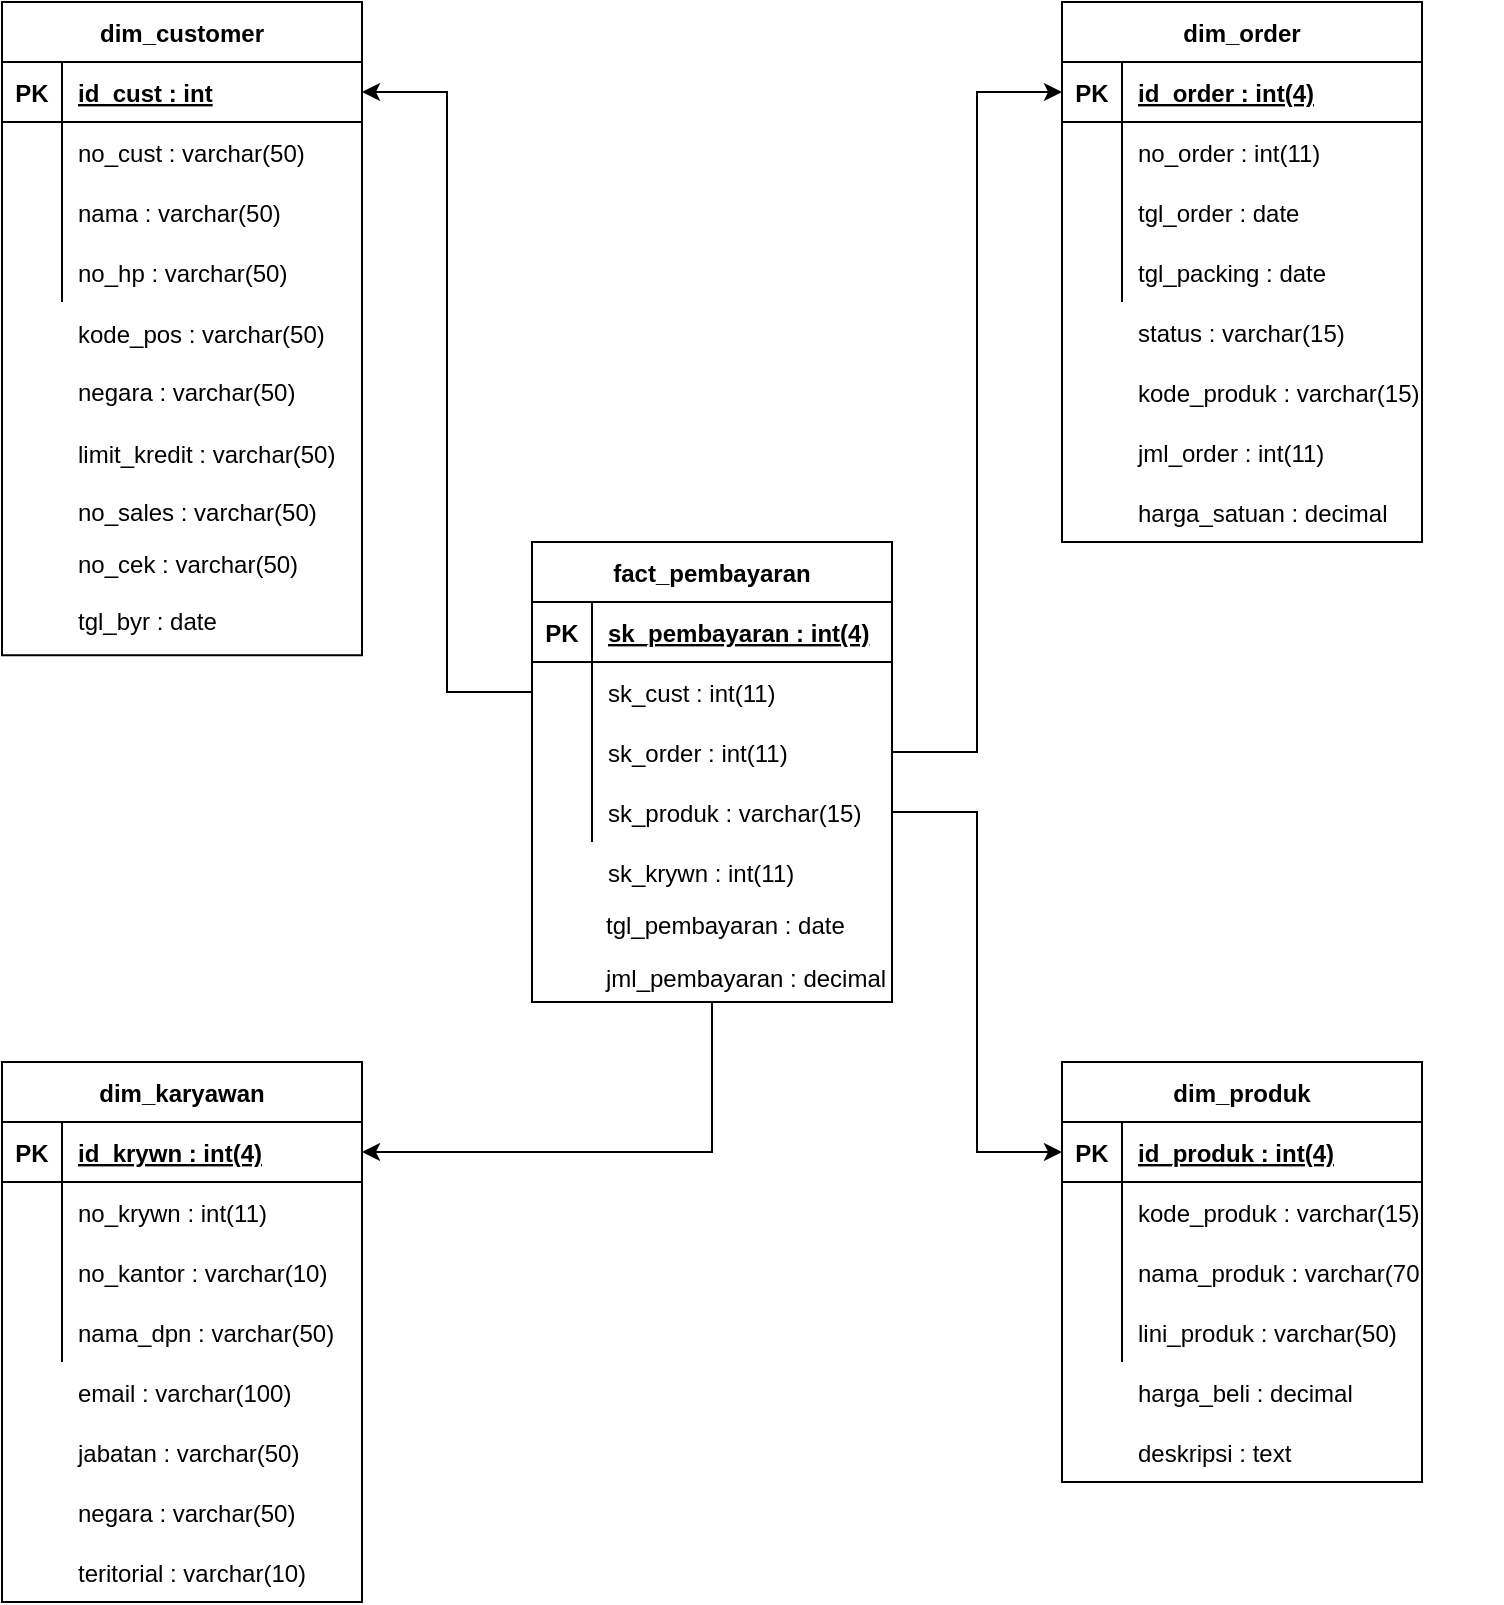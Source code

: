 <mxfile version="15.7.0" type="google"><diagram id="0jhctL92hQbwMoDAGvyy" name="Page-1"><mxGraphModel dx="269" dy="552" grid="1" gridSize="10" guides="1" tooltips="1" connect="1" arrows="1" fold="1" page="1" pageScale="1" pageWidth="850" pageHeight="1100" math="0" shadow="0"><root><mxCell id="0"/><mxCell id="1" parent="0"/><mxCell id="hMbnczB9zUDPTMXNgC9K-18" value="" style="group" parent="1" vertex="1" connectable="0"><mxGeometry x="70" y="30" width="180" height="350" as="geometry"/></mxCell><mxCell id="hMbnczB9zUDPTMXNgC9K-1" value="dim_customer" style="shape=table;startSize=30;container=1;collapsible=1;childLayout=tableLayout;fixedRows=1;rowLines=0;fontStyle=1;align=center;resizeLast=1;" parent="hMbnczB9zUDPTMXNgC9K-18" vertex="1"><mxGeometry width="180" height="326.667" as="geometry"/></mxCell><mxCell id="hMbnczB9zUDPTMXNgC9K-2" value="" style="shape=partialRectangle;collapsible=0;dropTarget=0;pointerEvents=0;fillColor=none;top=0;left=0;bottom=1;right=0;points=[[0,0.5],[1,0.5]];portConstraint=eastwest;" parent="hMbnczB9zUDPTMXNgC9K-1" vertex="1"><mxGeometry y="30" width="180" height="30" as="geometry"/></mxCell><mxCell id="hMbnczB9zUDPTMXNgC9K-3" value="PK" style="shape=partialRectangle;connectable=0;fillColor=none;top=0;left=0;bottom=0;right=0;fontStyle=1;overflow=hidden;" parent="hMbnczB9zUDPTMXNgC9K-2" vertex="1"><mxGeometry width="30" height="30" as="geometry"><mxRectangle width="30" height="30" as="alternateBounds"/></mxGeometry></mxCell><mxCell id="hMbnczB9zUDPTMXNgC9K-4" value="id_cust : int" style="shape=partialRectangle;connectable=0;fillColor=none;top=0;left=0;bottom=0;right=0;align=left;spacingLeft=6;fontStyle=5;overflow=hidden;" parent="hMbnczB9zUDPTMXNgC9K-2" vertex="1"><mxGeometry x="30" width="150" height="30" as="geometry"><mxRectangle width="150" height="30" as="alternateBounds"/></mxGeometry></mxCell><mxCell id="hMbnczB9zUDPTMXNgC9K-5" value="" style="shape=partialRectangle;collapsible=0;dropTarget=0;pointerEvents=0;fillColor=none;top=0;left=0;bottom=0;right=0;points=[[0,0.5],[1,0.5]];portConstraint=eastwest;" parent="hMbnczB9zUDPTMXNgC9K-1" vertex="1"><mxGeometry y="60" width="180" height="30" as="geometry"/></mxCell><mxCell id="hMbnczB9zUDPTMXNgC9K-6" value="" style="shape=partialRectangle;connectable=0;fillColor=none;top=0;left=0;bottom=0;right=0;editable=1;overflow=hidden;" parent="hMbnczB9zUDPTMXNgC9K-5" vertex="1"><mxGeometry width="30" height="30" as="geometry"><mxRectangle width="30" height="30" as="alternateBounds"/></mxGeometry></mxCell><mxCell id="hMbnczB9zUDPTMXNgC9K-7" value="no_cust : varchar(50)" style="shape=partialRectangle;connectable=0;fillColor=none;top=0;left=0;bottom=0;right=0;align=left;spacingLeft=6;overflow=hidden;" parent="hMbnczB9zUDPTMXNgC9K-5" vertex="1"><mxGeometry x="30" width="150" height="30" as="geometry"><mxRectangle width="150" height="30" as="alternateBounds"/></mxGeometry></mxCell><mxCell id="hMbnczB9zUDPTMXNgC9K-8" value="" style="shape=partialRectangle;collapsible=0;dropTarget=0;pointerEvents=0;fillColor=none;top=0;left=0;bottom=0;right=0;points=[[0,0.5],[1,0.5]];portConstraint=eastwest;" parent="hMbnczB9zUDPTMXNgC9K-1" vertex="1"><mxGeometry y="90" width="180" height="30" as="geometry"/></mxCell><mxCell id="hMbnczB9zUDPTMXNgC9K-9" value="" style="shape=partialRectangle;connectable=0;fillColor=none;top=0;left=0;bottom=0;right=0;editable=1;overflow=hidden;" parent="hMbnczB9zUDPTMXNgC9K-8" vertex="1"><mxGeometry width="30" height="30" as="geometry"><mxRectangle width="30" height="30" as="alternateBounds"/></mxGeometry></mxCell><mxCell id="hMbnczB9zUDPTMXNgC9K-10" value="nama : varchar(50)" style="shape=partialRectangle;connectable=0;fillColor=none;top=0;left=0;bottom=0;right=0;align=left;spacingLeft=6;overflow=hidden;" parent="hMbnczB9zUDPTMXNgC9K-8" vertex="1"><mxGeometry x="30" width="150" height="30" as="geometry"><mxRectangle width="150" height="30" as="alternateBounds"/></mxGeometry></mxCell><mxCell id="hMbnczB9zUDPTMXNgC9K-11" value="" style="shape=partialRectangle;collapsible=0;dropTarget=0;pointerEvents=0;fillColor=none;top=0;left=0;bottom=0;right=0;points=[[0,0.5],[1,0.5]];portConstraint=eastwest;" parent="hMbnczB9zUDPTMXNgC9K-1" vertex="1"><mxGeometry y="120" width="180" height="30" as="geometry"/></mxCell><mxCell id="hMbnczB9zUDPTMXNgC9K-12" value="" style="shape=partialRectangle;connectable=0;fillColor=none;top=0;left=0;bottom=0;right=0;editable=1;overflow=hidden;" parent="hMbnczB9zUDPTMXNgC9K-11" vertex="1"><mxGeometry width="30" height="30" as="geometry"><mxRectangle width="30" height="30" as="alternateBounds"/></mxGeometry></mxCell><mxCell id="hMbnczB9zUDPTMXNgC9K-13" value="no_hp : varchar(50)" style="shape=partialRectangle;connectable=0;fillColor=none;top=0;left=0;bottom=0;right=0;align=left;spacingLeft=6;overflow=hidden;" parent="hMbnczB9zUDPTMXNgC9K-11" vertex="1"><mxGeometry x="30" width="150" height="30" as="geometry"><mxRectangle width="150" height="30" as="alternateBounds"/></mxGeometry></mxCell><mxCell id="hMbnczB9zUDPTMXNgC9K-14" value="kode_pos : varchar(50)" style="shape=partialRectangle;connectable=0;fillColor=none;top=0;left=0;bottom=0;right=0;align=left;spacingLeft=6;overflow=hidden;" parent="hMbnczB9zUDPTMXNgC9K-18" vertex="1"><mxGeometry x="30" y="148" width="150" height="35" as="geometry"><mxRectangle width="150" height="30" as="alternateBounds"/></mxGeometry></mxCell><mxCell id="hMbnczB9zUDPTMXNgC9K-16" value="negara : varchar(50)" style="shape=partialRectangle;connectable=0;fillColor=none;top=0;left=0;bottom=0;right=0;align=left;spacingLeft=6;overflow=hidden;" parent="hMbnczB9zUDPTMXNgC9K-18" vertex="1"><mxGeometry x="30" y="177.0" width="150" height="35" as="geometry"><mxRectangle width="150" height="30" as="alternateBounds"/></mxGeometry></mxCell><mxCell id="hMbnczB9zUDPTMXNgC9K-17" value="limit_kredit : varchar(50)" style="shape=partialRectangle;connectable=0;fillColor=none;top=0;left=0;bottom=0;right=0;align=left;spacingLeft=6;overflow=hidden;" parent="hMbnczB9zUDPTMXNgC9K-18" vertex="1"><mxGeometry x="30" y="208.0" width="150" height="35" as="geometry"><mxRectangle width="150" height="30" as="alternateBounds"/></mxGeometry></mxCell><mxCell id="hMbnczB9zUDPTMXNgC9K-19" value="no_sales : varchar(50)" style="shape=partialRectangle;connectable=0;fillColor=none;top=0;left=0;bottom=0;right=0;align=left;spacingLeft=6;overflow=hidden;" parent="hMbnczB9zUDPTMXNgC9K-18" vertex="1"><mxGeometry x="30" y="237" width="150" height="35" as="geometry"><mxRectangle width="150" height="30" as="alternateBounds"/></mxGeometry></mxCell><mxCell id="AgQzGZ3AoGj-3kXF3FS1-1" value="no_cek : varchar(50)" style="shape=partialRectangle;connectable=0;fillColor=none;top=0;left=0;bottom=0;right=0;align=left;spacingLeft=6;overflow=hidden;" vertex="1" parent="hMbnczB9zUDPTMXNgC9K-18"><mxGeometry x="30" y="263" width="150" height="35" as="geometry"><mxRectangle width="150" height="30" as="alternateBounds"/></mxGeometry></mxCell><mxCell id="AgQzGZ3AoGj-3kXF3FS1-2" value="tgl_byr : date" style="shape=partialRectangle;connectable=0;fillColor=none;top=0;left=0;bottom=0;right=0;align=left;spacingLeft=6;overflow=hidden;" vertex="1" parent="hMbnczB9zUDPTMXNgC9K-18"><mxGeometry x="30" y="291.67" width="150" height="35" as="geometry"><mxRectangle width="150" height="30" as="alternateBounds"/></mxGeometry></mxCell><mxCell id="hMbnczB9zUDPTMXNgC9K-45" value="" style="group" parent="1" vertex="1" connectable="0"><mxGeometry x="70" y="560" width="180" height="270" as="geometry"/></mxCell><mxCell id="hMbnczB9zUDPTMXNgC9K-20" value="dim_karyawan" style="shape=table;startSize=30;container=1;collapsible=1;childLayout=tableLayout;fixedRows=1;rowLines=0;fontStyle=1;align=center;resizeLast=1;" parent="hMbnczB9zUDPTMXNgC9K-45" vertex="1"><mxGeometry width="180" height="270" as="geometry"/></mxCell><mxCell id="hMbnczB9zUDPTMXNgC9K-21" value="" style="shape=partialRectangle;collapsible=0;dropTarget=0;pointerEvents=0;fillColor=none;top=0;left=0;bottom=1;right=0;points=[[0,0.5],[1,0.5]];portConstraint=eastwest;" parent="hMbnczB9zUDPTMXNgC9K-20" vertex="1"><mxGeometry y="30" width="180" height="30" as="geometry"/></mxCell><mxCell id="hMbnczB9zUDPTMXNgC9K-22" value="PK" style="shape=partialRectangle;connectable=0;fillColor=none;top=0;left=0;bottom=0;right=0;fontStyle=1;overflow=hidden;" parent="hMbnczB9zUDPTMXNgC9K-21" vertex="1"><mxGeometry width="30" height="30" as="geometry"><mxRectangle width="30" height="30" as="alternateBounds"/></mxGeometry></mxCell><mxCell id="hMbnczB9zUDPTMXNgC9K-23" value="id_krywn : int(4)" style="shape=partialRectangle;connectable=0;fillColor=none;top=0;left=0;bottom=0;right=0;align=left;spacingLeft=6;fontStyle=5;overflow=hidden;" parent="hMbnczB9zUDPTMXNgC9K-21" vertex="1"><mxGeometry x="30" width="150" height="30" as="geometry"><mxRectangle width="150" height="30" as="alternateBounds"/></mxGeometry></mxCell><mxCell id="hMbnczB9zUDPTMXNgC9K-24" value="" style="shape=partialRectangle;collapsible=0;dropTarget=0;pointerEvents=0;fillColor=none;top=0;left=0;bottom=0;right=0;points=[[0,0.5],[1,0.5]];portConstraint=eastwest;" parent="hMbnczB9zUDPTMXNgC9K-20" vertex="1"><mxGeometry y="60" width="180" height="30" as="geometry"/></mxCell><mxCell id="hMbnczB9zUDPTMXNgC9K-25" value="" style="shape=partialRectangle;connectable=0;fillColor=none;top=0;left=0;bottom=0;right=0;editable=1;overflow=hidden;" parent="hMbnczB9zUDPTMXNgC9K-24" vertex="1"><mxGeometry width="30" height="30" as="geometry"><mxRectangle width="30" height="30" as="alternateBounds"/></mxGeometry></mxCell><mxCell id="hMbnczB9zUDPTMXNgC9K-26" value="no_krywn : int(11)" style="shape=partialRectangle;connectable=0;fillColor=none;top=0;left=0;bottom=0;right=0;align=left;spacingLeft=6;overflow=hidden;" parent="hMbnczB9zUDPTMXNgC9K-24" vertex="1"><mxGeometry x="30" width="150" height="30" as="geometry"><mxRectangle width="150" height="30" as="alternateBounds"/></mxGeometry></mxCell><mxCell id="hMbnczB9zUDPTMXNgC9K-27" value="" style="shape=partialRectangle;collapsible=0;dropTarget=0;pointerEvents=0;fillColor=none;top=0;left=0;bottom=0;right=0;points=[[0,0.5],[1,0.5]];portConstraint=eastwest;" parent="hMbnczB9zUDPTMXNgC9K-20" vertex="1"><mxGeometry y="90" width="180" height="30" as="geometry"/></mxCell><mxCell id="hMbnczB9zUDPTMXNgC9K-28" value="" style="shape=partialRectangle;connectable=0;fillColor=none;top=0;left=0;bottom=0;right=0;editable=1;overflow=hidden;" parent="hMbnczB9zUDPTMXNgC9K-27" vertex="1"><mxGeometry width="30" height="30" as="geometry"><mxRectangle width="30" height="30" as="alternateBounds"/></mxGeometry></mxCell><mxCell id="hMbnczB9zUDPTMXNgC9K-29" value="no_kantor : varchar(10)" style="shape=partialRectangle;connectable=0;fillColor=none;top=0;left=0;bottom=0;right=0;align=left;spacingLeft=6;overflow=hidden;" parent="hMbnczB9zUDPTMXNgC9K-27" vertex="1"><mxGeometry x="30" width="150" height="30" as="geometry"><mxRectangle width="150" height="30" as="alternateBounds"/></mxGeometry></mxCell><mxCell id="hMbnczB9zUDPTMXNgC9K-30" value="" style="shape=partialRectangle;collapsible=0;dropTarget=0;pointerEvents=0;fillColor=none;top=0;left=0;bottom=0;right=0;points=[[0,0.5],[1,0.5]];portConstraint=eastwest;" parent="hMbnczB9zUDPTMXNgC9K-20" vertex="1"><mxGeometry y="120" width="180" height="30" as="geometry"/></mxCell><mxCell id="hMbnczB9zUDPTMXNgC9K-31" value="" style="shape=partialRectangle;connectable=0;fillColor=none;top=0;left=0;bottom=0;right=0;editable=1;overflow=hidden;" parent="hMbnczB9zUDPTMXNgC9K-30" vertex="1"><mxGeometry width="30" height="30" as="geometry"><mxRectangle width="30" height="30" as="alternateBounds"/></mxGeometry></mxCell><mxCell id="hMbnczB9zUDPTMXNgC9K-32" value="nama_dpn : varchar(50)" style="shape=partialRectangle;connectable=0;fillColor=none;top=0;left=0;bottom=0;right=0;align=left;spacingLeft=6;overflow=hidden;" parent="hMbnczB9zUDPTMXNgC9K-30" vertex="1"><mxGeometry x="30" width="150" height="30" as="geometry"><mxRectangle width="150" height="30" as="alternateBounds"/></mxGeometry></mxCell><mxCell id="hMbnczB9zUDPTMXNgC9K-33" value="" style="shape=partialRectangle;collapsible=0;dropTarget=0;pointerEvents=0;fillColor=none;top=0;left=0;bottom=0;right=0;points=[[0,0.5],[1,0.5]];portConstraint=eastwest;" parent="hMbnczB9zUDPTMXNgC9K-45" vertex="1"><mxGeometry y="150" width="180" height="30" as="geometry"/></mxCell><mxCell id="hMbnczB9zUDPTMXNgC9K-34" value="" style="shape=partialRectangle;connectable=0;fillColor=none;top=0;left=0;bottom=0;right=0;editable=1;overflow=hidden;" parent="hMbnczB9zUDPTMXNgC9K-33" vertex="1"><mxGeometry width="30" height="30" as="geometry"><mxRectangle width="30" height="30" as="alternateBounds"/></mxGeometry></mxCell><mxCell id="hMbnczB9zUDPTMXNgC9K-35" value="email : varchar(100)" style="shape=partialRectangle;connectable=0;fillColor=none;top=0;left=0;bottom=0;right=0;align=left;spacingLeft=6;overflow=hidden;" parent="hMbnczB9zUDPTMXNgC9K-33" vertex="1"><mxGeometry x="30" width="150" height="30" as="geometry"><mxRectangle width="150" height="30" as="alternateBounds"/></mxGeometry></mxCell><mxCell id="hMbnczB9zUDPTMXNgC9K-36" value="" style="shape=partialRectangle;collapsible=0;dropTarget=0;pointerEvents=0;fillColor=none;top=0;left=0;bottom=0;right=0;points=[[0,0.5],[1,0.5]];portConstraint=eastwest;" parent="hMbnczB9zUDPTMXNgC9K-45" vertex="1"><mxGeometry y="180" width="180" height="30" as="geometry"/></mxCell><mxCell id="hMbnczB9zUDPTMXNgC9K-37" value="" style="shape=partialRectangle;connectable=0;fillColor=none;top=0;left=0;bottom=0;right=0;editable=1;overflow=hidden;" parent="hMbnczB9zUDPTMXNgC9K-36" vertex="1"><mxGeometry width="30" height="30" as="geometry"><mxRectangle width="30" height="30" as="alternateBounds"/></mxGeometry></mxCell><mxCell id="hMbnczB9zUDPTMXNgC9K-38" value="jabatan : varchar(50)" style="shape=partialRectangle;connectable=0;fillColor=none;top=0;left=0;bottom=0;right=0;align=left;spacingLeft=6;overflow=hidden;" parent="hMbnczB9zUDPTMXNgC9K-36" vertex="1"><mxGeometry x="30" width="150" height="30" as="geometry"><mxRectangle width="150" height="30" as="alternateBounds"/></mxGeometry></mxCell><mxCell id="hMbnczB9zUDPTMXNgC9K-39" value="" style="shape=partialRectangle;collapsible=0;dropTarget=0;pointerEvents=0;fillColor=none;top=0;left=0;bottom=0;right=0;points=[[0,0.5],[1,0.5]];portConstraint=eastwest;" parent="hMbnczB9zUDPTMXNgC9K-45" vertex="1"><mxGeometry y="210" width="180" height="30" as="geometry"/></mxCell><mxCell id="hMbnczB9zUDPTMXNgC9K-40" value="" style="shape=partialRectangle;connectable=0;fillColor=none;top=0;left=0;bottom=0;right=0;editable=1;overflow=hidden;" parent="hMbnczB9zUDPTMXNgC9K-39" vertex="1"><mxGeometry width="30" height="30" as="geometry"><mxRectangle width="30" height="30" as="alternateBounds"/></mxGeometry></mxCell><mxCell id="hMbnczB9zUDPTMXNgC9K-41" value="negara : varchar(50)" style="shape=partialRectangle;connectable=0;fillColor=none;top=0;left=0;bottom=0;right=0;align=left;spacingLeft=6;overflow=hidden;" parent="hMbnczB9zUDPTMXNgC9K-39" vertex="1"><mxGeometry x="30" width="150" height="30" as="geometry"><mxRectangle width="150" height="30" as="alternateBounds"/></mxGeometry></mxCell><mxCell id="hMbnczB9zUDPTMXNgC9K-42" value="" style="shape=partialRectangle;collapsible=0;dropTarget=0;pointerEvents=0;fillColor=none;top=0;left=0;bottom=0;right=0;points=[[0,0.5],[1,0.5]];portConstraint=eastwest;" parent="hMbnczB9zUDPTMXNgC9K-45" vertex="1"><mxGeometry y="240" width="180" height="30" as="geometry"/></mxCell><mxCell id="hMbnczB9zUDPTMXNgC9K-43" value="" style="shape=partialRectangle;connectable=0;fillColor=none;top=0;left=0;bottom=0;right=0;editable=1;overflow=hidden;" parent="hMbnczB9zUDPTMXNgC9K-42" vertex="1"><mxGeometry width="30" height="30" as="geometry"><mxRectangle width="30" height="30" as="alternateBounds"/></mxGeometry></mxCell><mxCell id="hMbnczB9zUDPTMXNgC9K-44" value="teritorial : varchar(10)" style="shape=partialRectangle;connectable=0;fillColor=none;top=0;left=0;bottom=0;right=0;align=left;spacingLeft=6;overflow=hidden;" parent="hMbnczB9zUDPTMXNgC9K-42" vertex="1"><mxGeometry x="30" width="150" height="30" as="geometry"><mxRectangle width="150" height="30" as="alternateBounds"/></mxGeometry></mxCell><mxCell id="hMbnczB9zUDPTMXNgC9K-46" value="" style="group" parent="1" vertex="1" connectable="0"><mxGeometry x="640" y="30" width="180" height="270" as="geometry"/></mxCell><mxCell id="hMbnczB9zUDPTMXNgC9K-72" value="" style="group" parent="hMbnczB9zUDPTMXNgC9K-46" vertex="1" connectable="0"><mxGeometry x="-40" width="180" height="270" as="geometry"/></mxCell><mxCell id="hMbnczB9zUDPTMXNgC9K-47" value="dim_order" style="shape=table;startSize=30;container=1;collapsible=1;childLayout=tableLayout;fixedRows=1;rowLines=0;fontStyle=1;align=center;resizeLast=1;" parent="hMbnczB9zUDPTMXNgC9K-72" vertex="1"><mxGeometry width="180" height="270" as="geometry"/></mxCell><mxCell id="hMbnczB9zUDPTMXNgC9K-48" value="" style="shape=partialRectangle;collapsible=0;dropTarget=0;pointerEvents=0;fillColor=none;top=0;left=0;bottom=1;right=0;points=[[0,0.5],[1,0.5]];portConstraint=eastwest;" parent="hMbnczB9zUDPTMXNgC9K-47" vertex="1"><mxGeometry y="30" width="180" height="30" as="geometry"/></mxCell><mxCell id="hMbnczB9zUDPTMXNgC9K-49" value="PK" style="shape=partialRectangle;connectable=0;fillColor=none;top=0;left=0;bottom=0;right=0;fontStyle=1;overflow=hidden;" parent="hMbnczB9zUDPTMXNgC9K-48" vertex="1"><mxGeometry width="30" height="30" as="geometry"><mxRectangle width="30" height="30" as="alternateBounds"/></mxGeometry></mxCell><mxCell id="hMbnczB9zUDPTMXNgC9K-50" value="id_order : int(4)" style="shape=partialRectangle;connectable=0;fillColor=none;top=0;left=0;bottom=0;right=0;align=left;spacingLeft=6;fontStyle=5;overflow=hidden;" parent="hMbnczB9zUDPTMXNgC9K-48" vertex="1"><mxGeometry x="30" width="150" height="30" as="geometry"><mxRectangle width="150" height="30" as="alternateBounds"/></mxGeometry></mxCell><mxCell id="hMbnczB9zUDPTMXNgC9K-51" value="" style="shape=partialRectangle;collapsible=0;dropTarget=0;pointerEvents=0;fillColor=none;top=0;left=0;bottom=0;right=0;points=[[0,0.5],[1,0.5]];portConstraint=eastwest;" parent="hMbnczB9zUDPTMXNgC9K-47" vertex="1"><mxGeometry y="60" width="180" height="30" as="geometry"/></mxCell><mxCell id="hMbnczB9zUDPTMXNgC9K-52" value="" style="shape=partialRectangle;connectable=0;fillColor=none;top=0;left=0;bottom=0;right=0;editable=1;overflow=hidden;" parent="hMbnczB9zUDPTMXNgC9K-51" vertex="1"><mxGeometry width="30" height="30" as="geometry"><mxRectangle width="30" height="30" as="alternateBounds"/></mxGeometry></mxCell><mxCell id="hMbnczB9zUDPTMXNgC9K-53" value="no_order : int(11)" style="shape=partialRectangle;connectable=0;fillColor=none;top=0;left=0;bottom=0;right=0;align=left;spacingLeft=6;overflow=hidden;" parent="hMbnczB9zUDPTMXNgC9K-51" vertex="1"><mxGeometry x="30" width="150" height="30" as="geometry"><mxRectangle width="150" height="30" as="alternateBounds"/></mxGeometry></mxCell><mxCell id="hMbnczB9zUDPTMXNgC9K-54" value="" style="shape=partialRectangle;collapsible=0;dropTarget=0;pointerEvents=0;fillColor=none;top=0;left=0;bottom=0;right=0;points=[[0,0.5],[1,0.5]];portConstraint=eastwest;" parent="hMbnczB9zUDPTMXNgC9K-47" vertex="1"><mxGeometry y="90" width="180" height="30" as="geometry"/></mxCell><mxCell id="hMbnczB9zUDPTMXNgC9K-55" value="" style="shape=partialRectangle;connectable=0;fillColor=none;top=0;left=0;bottom=0;right=0;editable=1;overflow=hidden;" parent="hMbnczB9zUDPTMXNgC9K-54" vertex="1"><mxGeometry width="30" height="30" as="geometry"><mxRectangle width="30" height="30" as="alternateBounds"/></mxGeometry></mxCell><mxCell id="hMbnczB9zUDPTMXNgC9K-56" value="tgl_order : date" style="shape=partialRectangle;connectable=0;fillColor=none;top=0;left=0;bottom=0;right=0;align=left;spacingLeft=6;overflow=hidden;" parent="hMbnczB9zUDPTMXNgC9K-54" vertex="1"><mxGeometry x="30" width="150" height="30" as="geometry"><mxRectangle width="150" height="30" as="alternateBounds"/></mxGeometry></mxCell><mxCell id="hMbnczB9zUDPTMXNgC9K-57" value="" style="shape=partialRectangle;collapsible=0;dropTarget=0;pointerEvents=0;fillColor=none;top=0;left=0;bottom=0;right=0;points=[[0,0.5],[1,0.5]];portConstraint=eastwest;" parent="hMbnczB9zUDPTMXNgC9K-47" vertex="1"><mxGeometry y="120" width="180" height="30" as="geometry"/></mxCell><mxCell id="hMbnczB9zUDPTMXNgC9K-58" value="" style="shape=partialRectangle;connectable=0;fillColor=none;top=0;left=0;bottom=0;right=0;editable=1;overflow=hidden;" parent="hMbnczB9zUDPTMXNgC9K-57" vertex="1"><mxGeometry width="30" height="30" as="geometry"><mxRectangle width="30" height="30" as="alternateBounds"/></mxGeometry></mxCell><mxCell id="hMbnczB9zUDPTMXNgC9K-59" value="tgl_packing : date" style="shape=partialRectangle;connectable=0;fillColor=none;top=0;left=0;bottom=0;right=0;align=left;spacingLeft=6;overflow=hidden;" parent="hMbnczB9zUDPTMXNgC9K-57" vertex="1"><mxGeometry x="30" width="150" height="30" as="geometry"><mxRectangle width="150" height="30" as="alternateBounds"/></mxGeometry></mxCell><mxCell id="hMbnczB9zUDPTMXNgC9K-60" value="" style="shape=partialRectangle;collapsible=0;dropTarget=0;pointerEvents=0;fillColor=none;top=0;left=0;bottom=0;right=0;points=[[0,0.5],[1,0.5]];portConstraint=eastwest;" parent="hMbnczB9zUDPTMXNgC9K-72" vertex="1"><mxGeometry y="150" width="180" height="30" as="geometry"/></mxCell><mxCell id="hMbnczB9zUDPTMXNgC9K-61" value="" style="shape=partialRectangle;connectable=0;fillColor=none;top=0;left=0;bottom=0;right=0;editable=1;overflow=hidden;" parent="hMbnczB9zUDPTMXNgC9K-60" vertex="1"><mxGeometry width="30" height="30" as="geometry"><mxRectangle width="30" height="30" as="alternateBounds"/></mxGeometry></mxCell><mxCell id="hMbnczB9zUDPTMXNgC9K-62" value="status : varchar(15)" style="shape=partialRectangle;connectable=0;fillColor=none;top=0;left=0;bottom=0;right=0;align=left;spacingLeft=6;overflow=hidden;" parent="hMbnczB9zUDPTMXNgC9K-60" vertex="1"><mxGeometry x="30" width="150" height="30" as="geometry"><mxRectangle width="150" height="30" as="alternateBounds"/></mxGeometry></mxCell><mxCell id="hMbnczB9zUDPTMXNgC9K-63" value="" style="shape=partialRectangle;collapsible=0;dropTarget=0;pointerEvents=0;fillColor=none;top=0;left=0;bottom=0;right=0;points=[[0,0.5],[1,0.5]];portConstraint=eastwest;" parent="hMbnczB9zUDPTMXNgC9K-72" vertex="1"><mxGeometry y="180" width="180" height="30" as="geometry"/></mxCell><mxCell id="hMbnczB9zUDPTMXNgC9K-64" value="" style="shape=partialRectangle;connectable=0;fillColor=none;top=0;left=0;bottom=0;right=0;editable=1;overflow=hidden;" parent="hMbnczB9zUDPTMXNgC9K-63" vertex="1"><mxGeometry width="30" height="30" as="geometry"><mxRectangle width="30" height="30" as="alternateBounds"/></mxGeometry></mxCell><mxCell id="hMbnczB9zUDPTMXNgC9K-65" value="kode_produk : varchar(15)" style="shape=partialRectangle;connectable=0;fillColor=none;top=0;left=0;bottom=0;right=0;align=left;spacingLeft=6;overflow=hidden;" parent="hMbnczB9zUDPTMXNgC9K-63" vertex="1"><mxGeometry x="30" width="150" height="30" as="geometry"><mxRectangle width="150" height="30" as="alternateBounds"/></mxGeometry></mxCell><mxCell id="hMbnczB9zUDPTMXNgC9K-66" value="" style="shape=partialRectangle;collapsible=0;dropTarget=0;pointerEvents=0;fillColor=none;top=0;left=0;bottom=0;right=0;points=[[0,0.5],[1,0.5]];portConstraint=eastwest;" parent="hMbnczB9zUDPTMXNgC9K-72" vertex="1"><mxGeometry y="210" width="180" height="30" as="geometry"/></mxCell><mxCell id="hMbnczB9zUDPTMXNgC9K-67" value="" style="shape=partialRectangle;connectable=0;fillColor=none;top=0;left=0;bottom=0;right=0;editable=1;overflow=hidden;" parent="hMbnczB9zUDPTMXNgC9K-66" vertex="1"><mxGeometry width="30" height="30" as="geometry"><mxRectangle width="30" height="30" as="alternateBounds"/></mxGeometry></mxCell><mxCell id="hMbnczB9zUDPTMXNgC9K-68" value="jml_order : int(11)" style="shape=partialRectangle;connectable=0;fillColor=none;top=0;left=0;bottom=0;right=0;align=left;spacingLeft=6;overflow=hidden;" parent="hMbnczB9zUDPTMXNgC9K-66" vertex="1"><mxGeometry x="30" width="150" height="30" as="geometry"><mxRectangle width="150" height="30" as="alternateBounds"/></mxGeometry></mxCell><mxCell id="hMbnczB9zUDPTMXNgC9K-69" value="" style="shape=partialRectangle;collapsible=0;dropTarget=0;pointerEvents=0;fillColor=none;top=0;left=0;bottom=0;right=0;points=[[0,0.5],[1,0.5]];portConstraint=eastwest;" parent="hMbnczB9zUDPTMXNgC9K-72" vertex="1"><mxGeometry y="240" width="180" height="30" as="geometry"/></mxCell><mxCell id="hMbnczB9zUDPTMXNgC9K-70" value="" style="shape=partialRectangle;connectable=0;fillColor=none;top=0;left=0;bottom=0;right=0;editable=1;overflow=hidden;" parent="hMbnczB9zUDPTMXNgC9K-69" vertex="1"><mxGeometry width="30" height="30" as="geometry"><mxRectangle width="30" height="30" as="alternateBounds"/></mxGeometry></mxCell><mxCell id="hMbnczB9zUDPTMXNgC9K-71" value="harga_satuan : decimal" style="shape=partialRectangle;connectable=0;fillColor=none;top=0;left=0;bottom=0;right=0;align=left;spacingLeft=6;overflow=hidden;" parent="hMbnczB9zUDPTMXNgC9K-69" vertex="1"><mxGeometry x="30" width="150" height="30" as="geometry"><mxRectangle width="150" height="30" as="alternateBounds"/></mxGeometry></mxCell><mxCell id="hMbnczB9zUDPTMXNgC9K-73" value="" style="group" parent="1" vertex="1" connectable="0"><mxGeometry x="600" y="560" width="180" height="270" as="geometry"/></mxCell><mxCell id="hMbnczB9zUDPTMXNgC9K-74" value="dim_produk" style="shape=table;startSize=30;container=1;collapsible=1;childLayout=tableLayout;fixedRows=1;rowLines=0;fontStyle=1;align=center;resizeLast=1;" parent="hMbnczB9zUDPTMXNgC9K-73" vertex="1"><mxGeometry width="180" height="210" as="geometry"/></mxCell><mxCell id="hMbnczB9zUDPTMXNgC9K-75" value="" style="shape=partialRectangle;collapsible=0;dropTarget=0;pointerEvents=0;fillColor=none;top=0;left=0;bottom=1;right=0;points=[[0,0.5],[1,0.5]];portConstraint=eastwest;" parent="hMbnczB9zUDPTMXNgC9K-74" vertex="1"><mxGeometry y="30" width="180" height="30" as="geometry"/></mxCell><mxCell id="hMbnczB9zUDPTMXNgC9K-76" value="PK" style="shape=partialRectangle;connectable=0;fillColor=none;top=0;left=0;bottom=0;right=0;fontStyle=1;overflow=hidden;" parent="hMbnczB9zUDPTMXNgC9K-75" vertex="1"><mxGeometry width="30" height="30" as="geometry"><mxRectangle width="30" height="30" as="alternateBounds"/></mxGeometry></mxCell><mxCell id="hMbnczB9zUDPTMXNgC9K-77" value="id_produk : int(4)" style="shape=partialRectangle;connectable=0;fillColor=none;top=0;left=0;bottom=0;right=0;align=left;spacingLeft=6;fontStyle=5;overflow=hidden;" parent="hMbnczB9zUDPTMXNgC9K-75" vertex="1"><mxGeometry x="30" width="150" height="30" as="geometry"><mxRectangle width="150" height="30" as="alternateBounds"/></mxGeometry></mxCell><mxCell id="hMbnczB9zUDPTMXNgC9K-78" value="" style="shape=partialRectangle;collapsible=0;dropTarget=0;pointerEvents=0;fillColor=none;top=0;left=0;bottom=0;right=0;points=[[0,0.5],[1,0.5]];portConstraint=eastwest;" parent="hMbnczB9zUDPTMXNgC9K-74" vertex="1"><mxGeometry y="60" width="180" height="30" as="geometry"/></mxCell><mxCell id="hMbnczB9zUDPTMXNgC9K-79" value="" style="shape=partialRectangle;connectable=0;fillColor=none;top=0;left=0;bottom=0;right=0;editable=1;overflow=hidden;" parent="hMbnczB9zUDPTMXNgC9K-78" vertex="1"><mxGeometry width="30" height="30" as="geometry"><mxRectangle width="30" height="30" as="alternateBounds"/></mxGeometry></mxCell><mxCell id="hMbnczB9zUDPTMXNgC9K-80" value="kode_produk : varchar(15)" style="shape=partialRectangle;connectable=0;fillColor=none;top=0;left=0;bottom=0;right=0;align=left;spacingLeft=6;overflow=hidden;" parent="hMbnczB9zUDPTMXNgC9K-78" vertex="1"><mxGeometry x="30" width="150" height="30" as="geometry"><mxRectangle width="150" height="30" as="alternateBounds"/></mxGeometry></mxCell><mxCell id="hMbnczB9zUDPTMXNgC9K-81" value="" style="shape=partialRectangle;collapsible=0;dropTarget=0;pointerEvents=0;fillColor=none;top=0;left=0;bottom=0;right=0;points=[[0,0.5],[1,0.5]];portConstraint=eastwest;" parent="hMbnczB9zUDPTMXNgC9K-74" vertex="1"><mxGeometry y="90" width="180" height="30" as="geometry"/></mxCell><mxCell id="hMbnczB9zUDPTMXNgC9K-82" value="" style="shape=partialRectangle;connectable=0;fillColor=none;top=0;left=0;bottom=0;right=0;editable=1;overflow=hidden;" parent="hMbnczB9zUDPTMXNgC9K-81" vertex="1"><mxGeometry width="30" height="30" as="geometry"><mxRectangle width="30" height="30" as="alternateBounds"/></mxGeometry></mxCell><mxCell id="hMbnczB9zUDPTMXNgC9K-83" value="nama_produk : varchar(70)" style="shape=partialRectangle;connectable=0;fillColor=none;top=0;left=0;bottom=0;right=0;align=left;spacingLeft=6;overflow=hidden;" parent="hMbnczB9zUDPTMXNgC9K-81" vertex="1"><mxGeometry x="30" width="150" height="30" as="geometry"><mxRectangle width="150" height="30" as="alternateBounds"/></mxGeometry></mxCell><mxCell id="hMbnczB9zUDPTMXNgC9K-84" value="" style="shape=partialRectangle;collapsible=0;dropTarget=0;pointerEvents=0;fillColor=none;top=0;left=0;bottom=0;right=0;points=[[0,0.5],[1,0.5]];portConstraint=eastwest;" parent="hMbnczB9zUDPTMXNgC9K-74" vertex="1"><mxGeometry y="120" width="180" height="30" as="geometry"/></mxCell><mxCell id="hMbnczB9zUDPTMXNgC9K-85" value="" style="shape=partialRectangle;connectable=0;fillColor=none;top=0;left=0;bottom=0;right=0;editable=1;overflow=hidden;" parent="hMbnczB9zUDPTMXNgC9K-84" vertex="1"><mxGeometry width="30" height="30" as="geometry"><mxRectangle width="30" height="30" as="alternateBounds"/></mxGeometry></mxCell><mxCell id="hMbnczB9zUDPTMXNgC9K-86" value="lini_produk : varchar(50)" style="shape=partialRectangle;connectable=0;fillColor=none;top=0;left=0;bottom=0;right=0;align=left;spacingLeft=6;overflow=hidden;" parent="hMbnczB9zUDPTMXNgC9K-84" vertex="1"><mxGeometry x="30" width="150" height="30" as="geometry"><mxRectangle width="150" height="30" as="alternateBounds"/></mxGeometry></mxCell><mxCell id="hMbnczB9zUDPTMXNgC9K-87" value="" style="shape=partialRectangle;collapsible=0;dropTarget=0;pointerEvents=0;fillColor=none;top=0;left=0;bottom=0;right=0;points=[[0,0.5],[1,0.5]];portConstraint=eastwest;" parent="hMbnczB9zUDPTMXNgC9K-73" vertex="1"><mxGeometry y="150" width="180" height="30" as="geometry"/></mxCell><mxCell id="hMbnczB9zUDPTMXNgC9K-88" value="" style="shape=partialRectangle;connectable=0;fillColor=none;top=0;left=0;bottom=0;right=0;editable=1;overflow=hidden;" parent="hMbnczB9zUDPTMXNgC9K-87" vertex="1"><mxGeometry width="30" height="30" as="geometry"><mxRectangle width="30" height="30" as="alternateBounds"/></mxGeometry></mxCell><mxCell id="hMbnczB9zUDPTMXNgC9K-89" value="harga_beli : decimal" style="shape=partialRectangle;connectable=0;fillColor=none;top=0;left=0;bottom=0;right=0;align=left;spacingLeft=6;overflow=hidden;" parent="hMbnczB9zUDPTMXNgC9K-87" vertex="1"><mxGeometry x="30" width="150" height="30" as="geometry"><mxRectangle width="150" height="30" as="alternateBounds"/></mxGeometry></mxCell><mxCell id="hMbnczB9zUDPTMXNgC9K-90" value="" style="shape=partialRectangle;collapsible=0;dropTarget=0;pointerEvents=0;fillColor=none;top=0;left=0;bottom=0;right=0;points=[[0,0.5],[1,0.5]];portConstraint=eastwest;" parent="hMbnczB9zUDPTMXNgC9K-73" vertex="1"><mxGeometry y="180" width="180" height="30" as="geometry"/></mxCell><mxCell id="hMbnczB9zUDPTMXNgC9K-91" value="" style="shape=partialRectangle;connectable=0;fillColor=none;top=0;left=0;bottom=0;right=0;editable=1;overflow=hidden;" parent="hMbnczB9zUDPTMXNgC9K-90" vertex="1"><mxGeometry width="30" height="30" as="geometry"><mxRectangle width="30" height="30" as="alternateBounds"/></mxGeometry></mxCell><mxCell id="hMbnczB9zUDPTMXNgC9K-92" value="deskripsi : text" style="shape=partialRectangle;connectable=0;fillColor=none;top=0;left=0;bottom=0;right=0;align=left;spacingLeft=6;overflow=hidden;" parent="hMbnczB9zUDPTMXNgC9K-90" vertex="1"><mxGeometry x="30" width="150" height="30" as="geometry"><mxRectangle width="150" height="30" as="alternateBounds"/></mxGeometry></mxCell><mxCell id="hMbnczB9zUDPTMXNgC9K-124" value="" style="group" parent="1" vertex="1" connectable="0"><mxGeometry x="335" y="300" width="181" height="410" as="geometry"/></mxCell><mxCell id="hMbnczB9zUDPTMXNgC9K-99" value="fact_pembayaran" style="shape=table;startSize=30;container=1;collapsible=1;childLayout=tableLayout;fixedRows=1;rowLines=0;fontStyle=1;align=center;resizeLast=1;" parent="hMbnczB9zUDPTMXNgC9K-124" vertex="1"><mxGeometry width="180" height="230" as="geometry"/></mxCell><mxCell id="hMbnczB9zUDPTMXNgC9K-100" value="" style="shape=partialRectangle;collapsible=0;dropTarget=0;pointerEvents=0;fillColor=none;top=0;left=0;bottom=1;right=0;points=[[0,0.5],[1,0.5]];portConstraint=eastwest;" parent="hMbnczB9zUDPTMXNgC9K-99" vertex="1"><mxGeometry y="30" width="180" height="30" as="geometry"/></mxCell><mxCell id="hMbnczB9zUDPTMXNgC9K-101" value="PK" style="shape=partialRectangle;connectable=0;fillColor=none;top=0;left=0;bottom=0;right=0;fontStyle=1;overflow=hidden;" parent="hMbnczB9zUDPTMXNgC9K-100" vertex="1"><mxGeometry width="30" height="30" as="geometry"><mxRectangle width="30" height="30" as="alternateBounds"/></mxGeometry></mxCell><mxCell id="hMbnczB9zUDPTMXNgC9K-102" value="sk_pembayaran : int(4)" style="shape=partialRectangle;connectable=0;fillColor=none;top=0;left=0;bottom=0;right=0;align=left;spacingLeft=6;fontStyle=5;overflow=hidden;" parent="hMbnczB9zUDPTMXNgC9K-100" vertex="1"><mxGeometry x="30" width="150" height="30" as="geometry"><mxRectangle width="150" height="30" as="alternateBounds"/></mxGeometry></mxCell><mxCell id="hMbnczB9zUDPTMXNgC9K-103" value="" style="shape=partialRectangle;collapsible=0;dropTarget=0;pointerEvents=0;fillColor=none;top=0;left=0;bottom=0;right=0;points=[[0,0.5],[1,0.5]];portConstraint=eastwest;" parent="hMbnczB9zUDPTMXNgC9K-99" vertex="1"><mxGeometry y="60" width="180" height="30" as="geometry"/></mxCell><mxCell id="hMbnczB9zUDPTMXNgC9K-104" value="" style="shape=partialRectangle;connectable=0;fillColor=none;top=0;left=0;bottom=0;right=0;editable=1;overflow=hidden;" parent="hMbnczB9zUDPTMXNgC9K-103" vertex="1"><mxGeometry width="30" height="30" as="geometry"><mxRectangle width="30" height="30" as="alternateBounds"/></mxGeometry></mxCell><mxCell id="hMbnczB9zUDPTMXNgC9K-105" value="sk_cust : int(11)" style="shape=partialRectangle;connectable=0;fillColor=none;top=0;left=0;bottom=0;right=0;align=left;spacingLeft=6;overflow=hidden;" parent="hMbnczB9zUDPTMXNgC9K-103" vertex="1"><mxGeometry x="30" width="150" height="30" as="geometry"><mxRectangle width="150" height="30" as="alternateBounds"/></mxGeometry></mxCell><mxCell id="hMbnczB9zUDPTMXNgC9K-106" value="" style="shape=partialRectangle;collapsible=0;dropTarget=0;pointerEvents=0;fillColor=none;top=0;left=0;bottom=0;right=0;points=[[0,0.5],[1,0.5]];portConstraint=eastwest;" parent="hMbnczB9zUDPTMXNgC9K-99" vertex="1"><mxGeometry y="90" width="180" height="30" as="geometry"/></mxCell><mxCell id="hMbnczB9zUDPTMXNgC9K-107" value="" style="shape=partialRectangle;connectable=0;fillColor=none;top=0;left=0;bottom=0;right=0;editable=1;overflow=hidden;" parent="hMbnczB9zUDPTMXNgC9K-106" vertex="1"><mxGeometry width="30" height="30" as="geometry"><mxRectangle width="30" height="30" as="alternateBounds"/></mxGeometry></mxCell><mxCell id="hMbnczB9zUDPTMXNgC9K-108" value="sk_order : int(11)" style="shape=partialRectangle;connectable=0;fillColor=none;top=0;left=0;bottom=0;right=0;align=left;spacingLeft=6;overflow=hidden;" parent="hMbnczB9zUDPTMXNgC9K-106" vertex="1"><mxGeometry x="30" width="150" height="30" as="geometry"><mxRectangle width="150" height="30" as="alternateBounds"/></mxGeometry></mxCell><mxCell id="hMbnczB9zUDPTMXNgC9K-109" value="" style="shape=partialRectangle;collapsible=0;dropTarget=0;pointerEvents=0;fillColor=none;top=0;left=0;bottom=0;right=0;points=[[0,0.5],[1,0.5]];portConstraint=eastwest;" parent="hMbnczB9zUDPTMXNgC9K-99" vertex="1"><mxGeometry y="120" width="180" height="30" as="geometry"/></mxCell><mxCell id="hMbnczB9zUDPTMXNgC9K-110" value="" style="shape=partialRectangle;connectable=0;fillColor=none;top=0;left=0;bottom=0;right=0;editable=1;overflow=hidden;" parent="hMbnczB9zUDPTMXNgC9K-109" vertex="1"><mxGeometry width="30" height="30" as="geometry"><mxRectangle width="30" height="30" as="alternateBounds"/></mxGeometry></mxCell><mxCell id="hMbnczB9zUDPTMXNgC9K-111" value="sk_produk : varchar(15)" style="shape=partialRectangle;connectable=0;fillColor=none;top=0;left=0;bottom=0;right=0;align=left;spacingLeft=6;overflow=hidden;" parent="hMbnczB9zUDPTMXNgC9K-109" vertex="1"><mxGeometry x="30" width="150" height="30" as="geometry"><mxRectangle width="150" height="30" as="alternateBounds"/></mxGeometry></mxCell><mxCell id="hMbnczB9zUDPTMXNgC9K-118" value="" style="shape=partialRectangle;collapsible=0;dropTarget=0;pointerEvents=0;fillColor=none;top=0;left=0;bottom=0;right=0;points=[[0,0.5],[1,0.5]];portConstraint=eastwest;" parent="hMbnczB9zUDPTMXNgC9K-124" vertex="1"><mxGeometry x="1" y="194.804" width="180" height="35.199" as="geometry"/></mxCell><mxCell id="hMbnczB9zUDPTMXNgC9K-119" value="" style="shape=partialRectangle;connectable=0;fillColor=none;top=0;left=0;bottom=0;right=0;editable=1;overflow=hidden;" parent="hMbnczB9zUDPTMXNgC9K-118" vertex="1"><mxGeometry width="30" height="35.199" as="geometry"><mxRectangle width="30" height="30" as="alternateBounds"/></mxGeometry></mxCell><mxCell id="hMbnczB9zUDPTMXNgC9K-126" value="tgl_pembayaran : date" style="shape=partialRectangle;connectable=0;fillColor=none;top=0;left=0;bottom=0;right=0;align=left;spacingLeft=6;overflow=hidden;" parent="hMbnczB9zUDPTMXNgC9K-124" vertex="1"><mxGeometry x="29" y="173.419" width="150" height="35.199" as="geometry"><mxRectangle width="150" height="30" as="alternateBounds"/></mxGeometry></mxCell><mxCell id="hMbnczB9zUDPTMXNgC9K-129" value="" style="shape=partialRectangle;connectable=0;fillColor=none;top=0;left=0;bottom=0;right=0;align=left;spacingLeft=6;overflow=hidden;" parent="hMbnczB9zUDPTMXNgC9K-124" vertex="1"><mxGeometry x="30" y="150" width="150" height="30" as="geometry"><mxRectangle width="150" height="30" as="alternateBounds"/></mxGeometry></mxCell><mxCell id="hMbnczB9zUDPTMXNgC9K-131" value="sk_krywn : int(11)" style="shape=partialRectangle;connectable=0;fillColor=none;top=0;left=0;bottom=0;right=0;align=left;spacingLeft=6;overflow=hidden;" parent="hMbnczB9zUDPTMXNgC9K-124" vertex="1"><mxGeometry x="30" y="150" width="150" height="30" as="geometry"><mxRectangle width="150" height="30" as="alternateBounds"/></mxGeometry></mxCell><mxCell id="hMbnczB9zUDPTMXNgC9K-115" value="" style="shape=partialRectangle;collapsible=0;dropTarget=0;pointerEvents=0;fillColor=none;top=0;left=0;bottom=0;right=0;points=[[0,0.5],[1,0.5]];portConstraint=eastwest;" parent="hMbnczB9zUDPTMXNgC9K-124" vertex="1"><mxGeometry x="-1" y="200.003" width="180" height="35.199" as="geometry"/></mxCell><mxCell id="hMbnczB9zUDPTMXNgC9K-116" value="" style="shape=partialRectangle;connectable=0;fillColor=none;top=0;left=0;bottom=0;right=0;editable=1;overflow=hidden;" parent="hMbnczB9zUDPTMXNgC9K-115" vertex="1"><mxGeometry width="30" height="35.199" as="geometry"><mxRectangle width="30" height="30" as="alternateBounds"/></mxGeometry></mxCell><mxCell id="hMbnczB9zUDPTMXNgC9K-117" value="jml_pembayaran : decimal" style="shape=partialRectangle;connectable=0;fillColor=none;top=0;left=0;bottom=0;right=0;align=left;spacingLeft=6;overflow=hidden;" parent="hMbnczB9zUDPTMXNgC9K-115" vertex="1"><mxGeometry x="30" width="150" height="35.199" as="geometry"><mxRectangle width="150" height="30" as="alternateBounds"/></mxGeometry></mxCell><mxCell id="hMbnczB9zUDPTMXNgC9K-128" style="edgeStyle=orthogonalEdgeStyle;rounded=0;orthogonalLoop=1;jettySize=auto;html=1;entryX=1;entryY=0.5;entryDx=0;entryDy=0;" parent="1" source="hMbnczB9zUDPTMXNgC9K-103" target="hMbnczB9zUDPTMXNgC9K-2" edge="1"><mxGeometry relative="1" as="geometry"/></mxCell><mxCell id="hMbnczB9zUDPTMXNgC9K-132" value="" style="edgeStyle=orthogonalEdgeStyle;rounded=0;orthogonalLoop=1;jettySize=auto;html=1;entryX=0;entryY=0.5;entryDx=0;entryDy=0;" parent="1" source="hMbnczB9zUDPTMXNgC9K-106" target="hMbnczB9zUDPTMXNgC9K-48" edge="1"><mxGeometry relative="1" as="geometry"/></mxCell><mxCell id="hMbnczB9zUDPTMXNgC9K-133" style="edgeStyle=orthogonalEdgeStyle;rounded=0;orthogonalLoop=1;jettySize=auto;html=1;" parent="1" source="hMbnczB9zUDPTMXNgC9K-109" target="hMbnczB9zUDPTMXNgC9K-75" edge="1"><mxGeometry relative="1" as="geometry"/></mxCell><mxCell id="AgQzGZ3AoGj-3kXF3FS1-3" style="edgeStyle=orthogonalEdgeStyle;rounded=0;orthogonalLoop=1;jettySize=auto;html=1;entryX=1;entryY=0.5;entryDx=0;entryDy=0;" edge="1" parent="1" source="hMbnczB9zUDPTMXNgC9K-99" target="hMbnczB9zUDPTMXNgC9K-21"><mxGeometry relative="1" as="geometry"/></mxCell></root></mxGraphModel></diagram></mxfile>